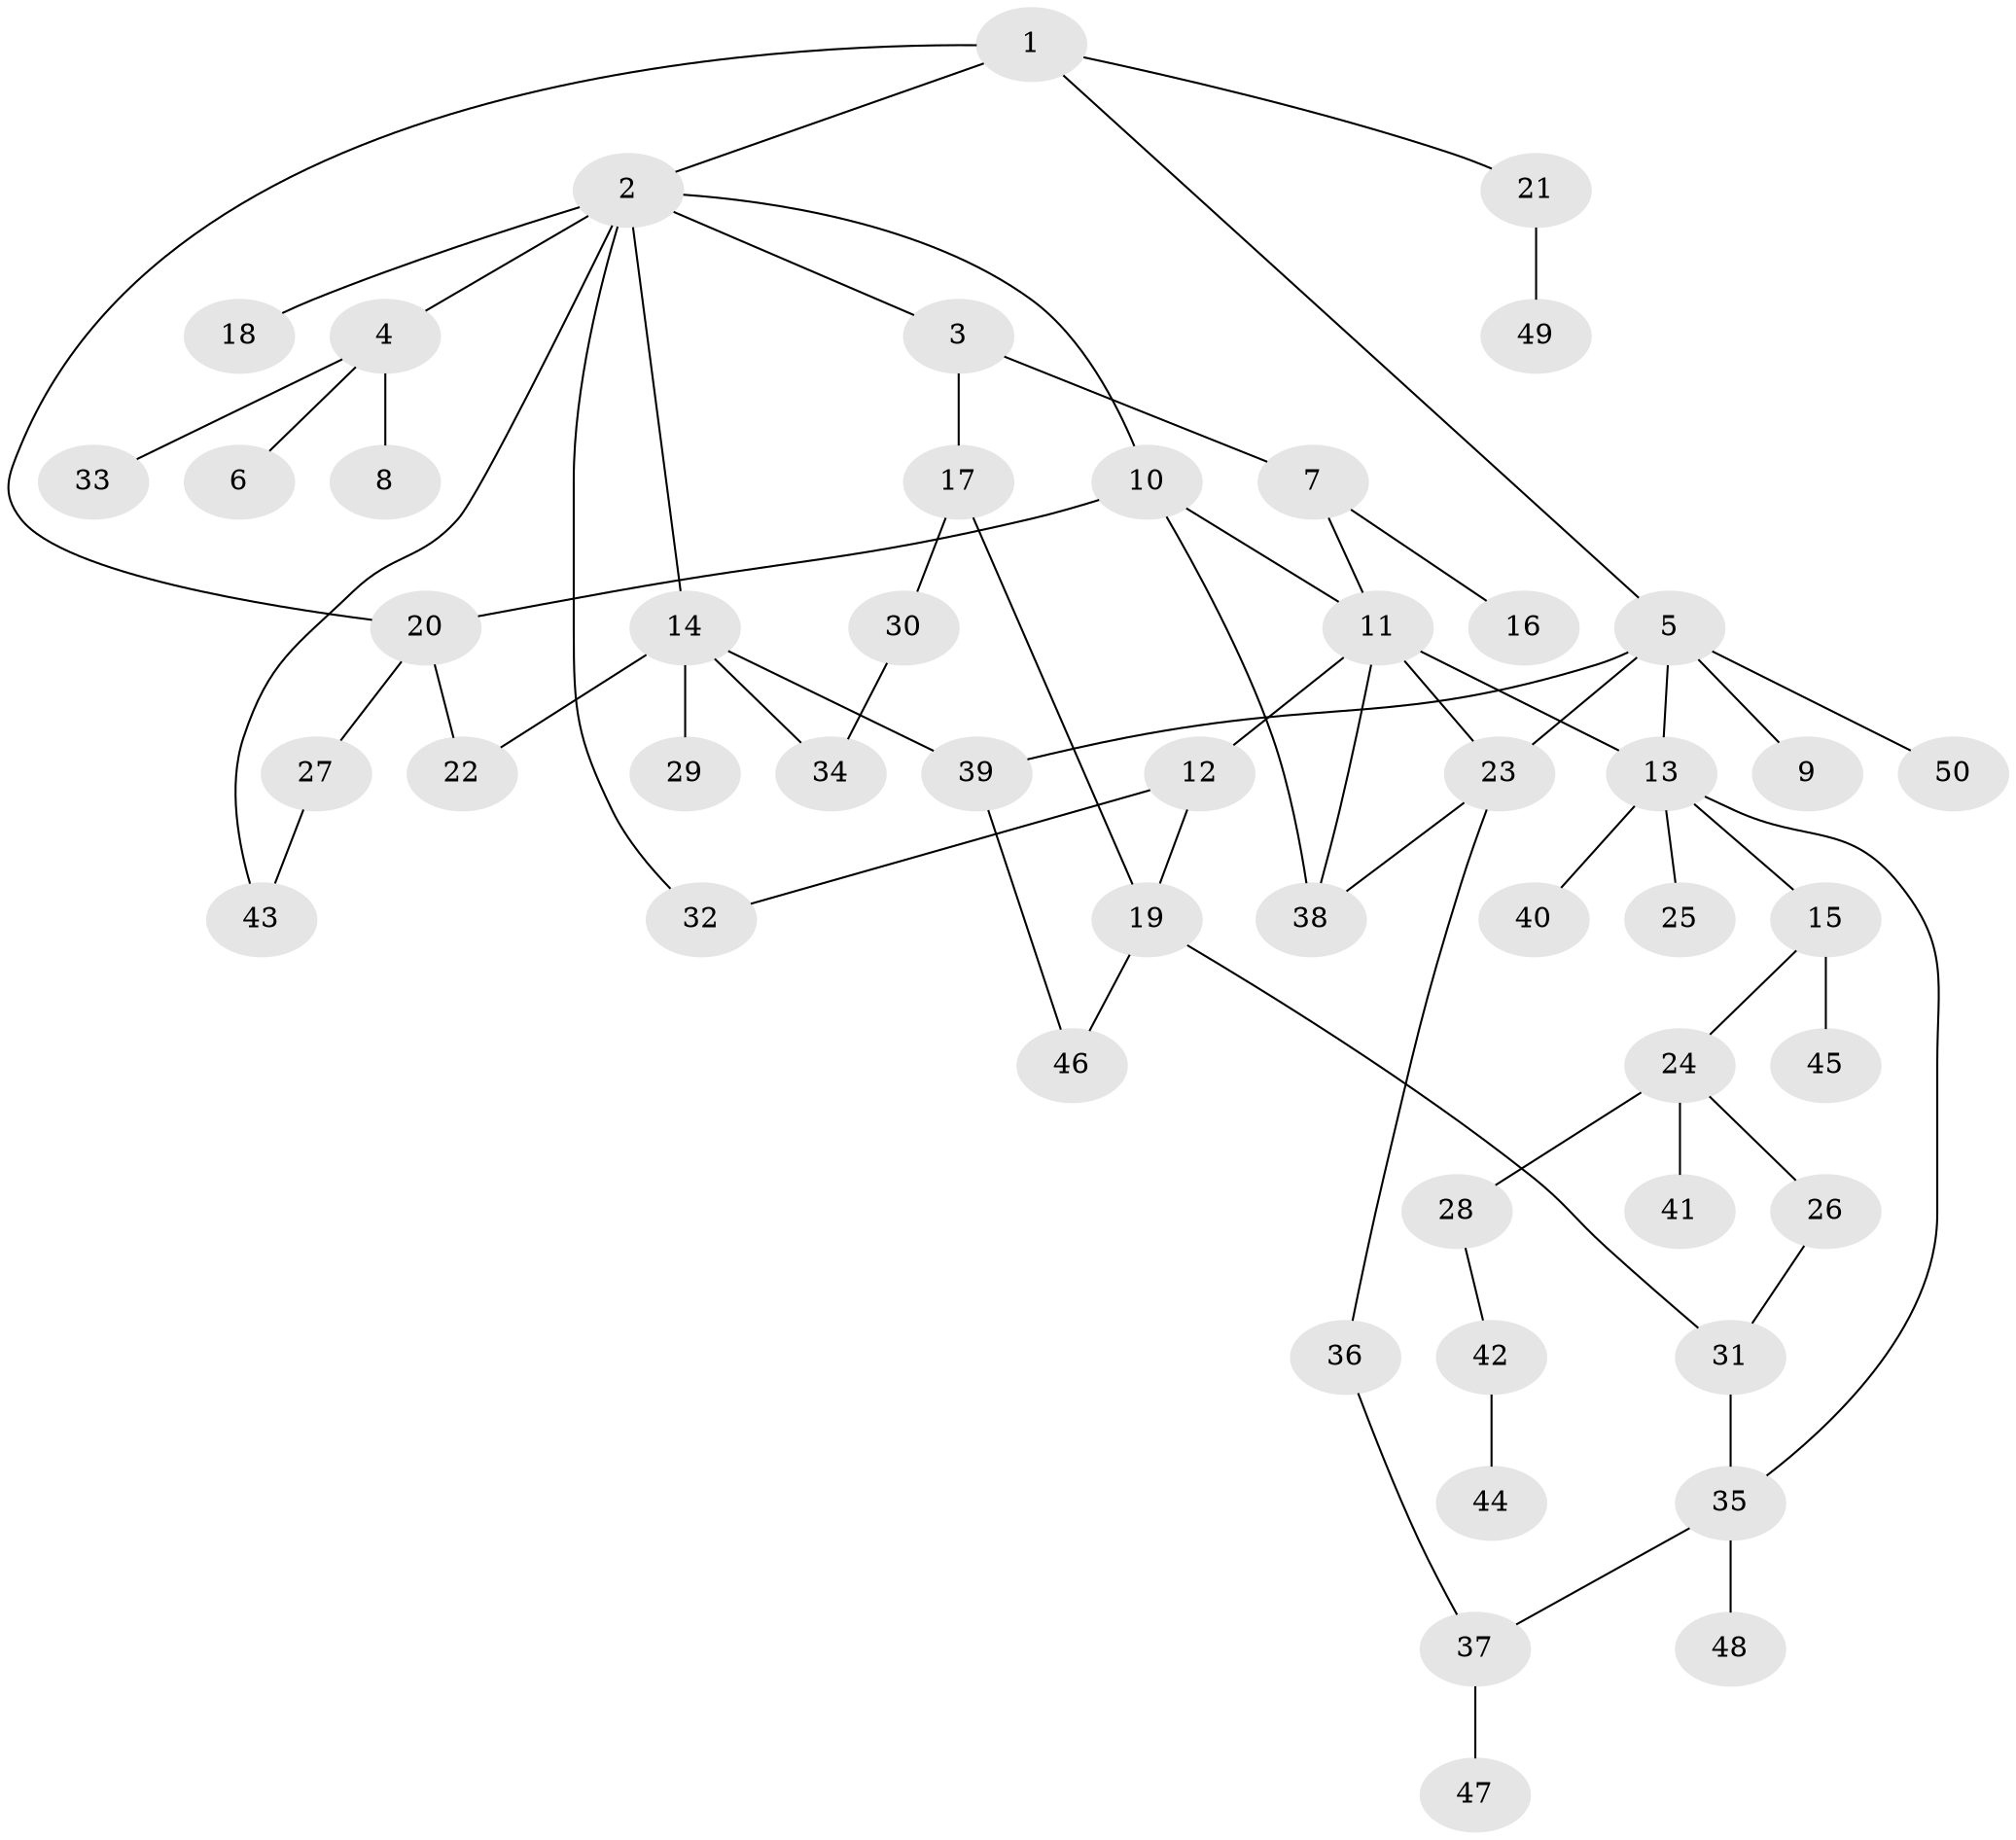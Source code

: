 // Generated by graph-tools (version 1.1) at 2025/49/03/09/25 03:49:23]
// undirected, 50 vertices, 65 edges
graph export_dot {
graph [start="1"]
  node [color=gray90,style=filled];
  1;
  2;
  3;
  4;
  5;
  6;
  7;
  8;
  9;
  10;
  11;
  12;
  13;
  14;
  15;
  16;
  17;
  18;
  19;
  20;
  21;
  22;
  23;
  24;
  25;
  26;
  27;
  28;
  29;
  30;
  31;
  32;
  33;
  34;
  35;
  36;
  37;
  38;
  39;
  40;
  41;
  42;
  43;
  44;
  45;
  46;
  47;
  48;
  49;
  50;
  1 -- 2;
  1 -- 5;
  1 -- 21;
  1 -- 20;
  2 -- 3;
  2 -- 4;
  2 -- 10;
  2 -- 14;
  2 -- 18;
  2 -- 43;
  2 -- 32;
  3 -- 7;
  3 -- 17;
  4 -- 6;
  4 -- 8;
  4 -- 33;
  5 -- 9;
  5 -- 39;
  5 -- 50;
  5 -- 13;
  5 -- 23;
  7 -- 16;
  7 -- 11;
  10 -- 11;
  10 -- 20;
  10 -- 38;
  11 -- 12;
  11 -- 13;
  11 -- 23;
  11 -- 38;
  12 -- 32;
  12 -- 19;
  13 -- 15;
  13 -- 25;
  13 -- 40;
  13 -- 35;
  14 -- 22;
  14 -- 29;
  14 -- 39;
  14 -- 34;
  15 -- 24;
  15 -- 45;
  17 -- 19;
  17 -- 30;
  19 -- 31;
  19 -- 46;
  20 -- 27;
  20 -- 22;
  21 -- 49;
  23 -- 36;
  23 -- 38;
  24 -- 26;
  24 -- 28;
  24 -- 41;
  26 -- 31;
  27 -- 43;
  28 -- 42;
  30 -- 34;
  31 -- 35;
  35 -- 37;
  35 -- 48;
  36 -- 37;
  37 -- 47;
  39 -- 46;
  42 -- 44;
}

